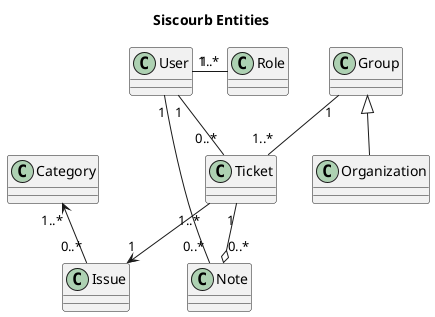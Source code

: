 @startuml

title Siscourb Entities

class User
class Role
class Group
class Organization
class Category
class Issue
class Ticket
class Note

User "1" -right "1..*" Role
User "1" -- "0..*" Ticket
User "1" -- "0..*" Note

Group "1" -- "1..*" Ticket
Group <|-- Organization

Ticket "1" --o "0..*" Note
Ticket "1..*" --> "1" Issue


Category "1..*" <-- "0..*" Issue

@enduml